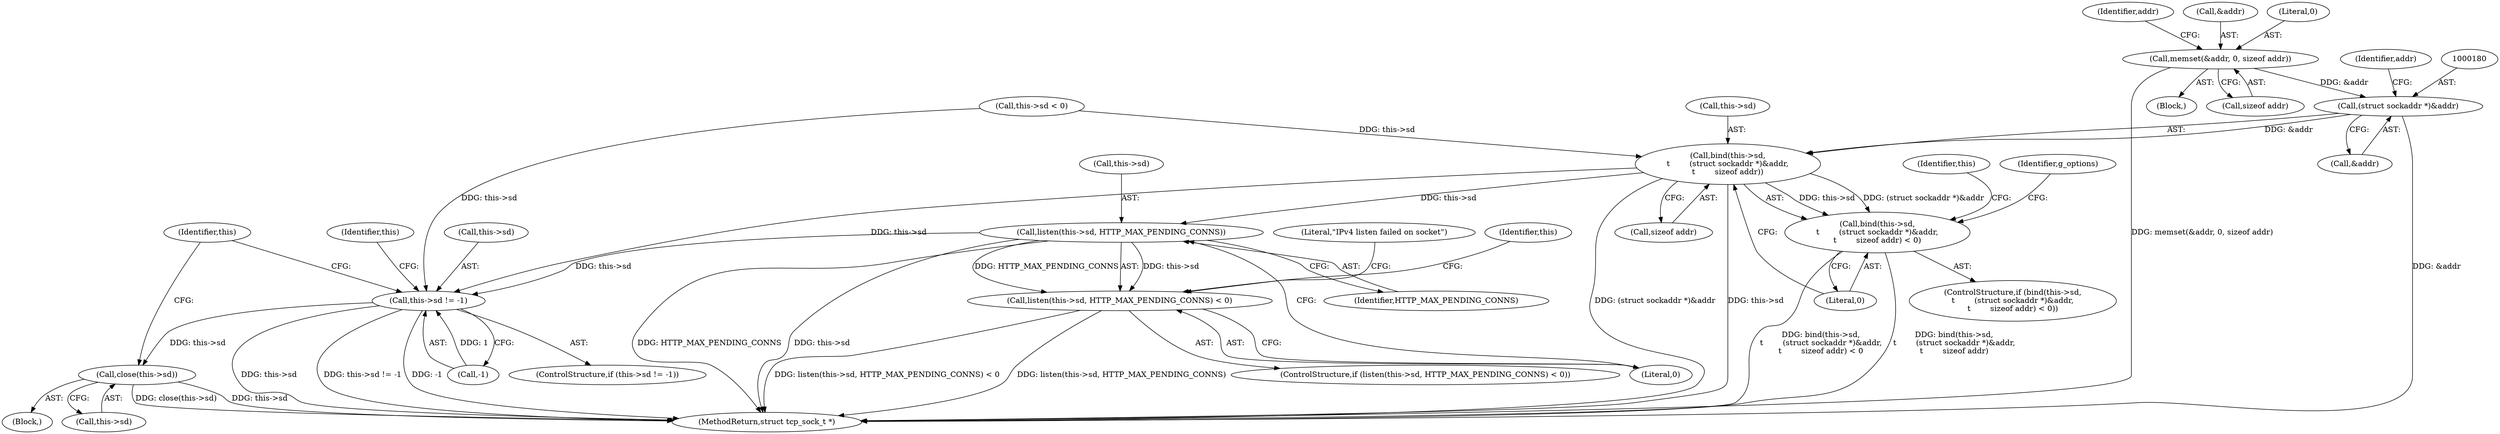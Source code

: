 digraph "0_ippusbxd_46844402bca7a38fc224483ba6f0a93c4613203f_1@API" {
"1000148" [label="(Call,memset(&addr, 0, sizeof addr))"];
"1000179" [label="(Call,(struct sockaddr *)&addr)"];
"1000175" [label="(Call,bind(this->sd,\n\t        (struct sockaddr *)&addr,\n\t        sizeof addr))"];
"1000174" [label="(Call,bind(this->sd,\n\t        (struct sockaddr *)&addr,\n\t        sizeof addr) < 0)"];
"1000198" [label="(Call,listen(this->sd, HTTP_MAX_PENDING_CONNS))"];
"1000197" [label="(Call,listen(this->sd, HTTP_MAX_PENDING_CONNS) < 0)"];
"1000217" [label="(Call,this->sd != -1)"];
"1000224" [label="(Call,close(this->sd))"];
"1000218" [label="(Call,this->sd)"];
"1000232" [label="(MethodReturn,struct tcp_sock_t *)"];
"1000175" [label="(Call,bind(this->sd,\n\t        (struct sockaddr *)&addr,\n\t        sizeof addr))"];
"1000226" [label="(Identifier,this)"];
"1000181" [label="(Call,&addr)"];
"1000217" [label="(Call,this->sd != -1)"];
"1000224" [label="(Call,close(this->sd))"];
"1000138" [label="(Call,this->sd < 0)"];
"1000203" [label="(Literal,0)"];
"1000196" [label="(ControlStructure,if (listen(this->sd, HTTP_MAX_PENDING_CONNS) < 0))"];
"1000156" [label="(Identifier,addr)"];
"1000202" [label="(Identifier,HTTP_MAX_PENDING_CONNS)"];
"1000173" [label="(ControlStructure,if (bind(this->sd,\n\t        (struct sockaddr *)&addr,\n\t        sizeof addr) < 0))"];
"1000149" [label="(Call,&addr)"];
"1000198" [label="(Call,listen(this->sd, HTTP_MAX_PENDING_CONNS))"];
"1000206" [label="(Literal,\"IPv4 listen failed on socket\")"];
"1000209" [label="(Identifier,this)"];
"1000200" [label="(Identifier,this)"];
"1000225" [label="(Call,this->sd)"];
"1000190" [label="(Identifier,g_options)"];
"1000148" [label="(Call,memset(&addr, 0, sizeof addr))"];
"1000176" [label="(Call,this->sd)"];
"1000152" [label="(Call,sizeof addr)"];
"1000174" [label="(Call,bind(this->sd,\n\t        (struct sockaddr *)&addr,\n\t        sizeof addr) < 0)"];
"1000223" [label="(Block,)"];
"1000197" [label="(Call,listen(this->sd, HTTP_MAX_PENDING_CONNS) < 0)"];
"1000151" [label="(Literal,0)"];
"1000221" [label="(Call,-1)"];
"1000199" [label="(Call,this->sd)"];
"1000229" [label="(Identifier,this)"];
"1000106" [label="(Block,)"];
"1000179" [label="(Call,(struct sockaddr *)&addr)"];
"1000185" [label="(Literal,0)"];
"1000183" [label="(Call,sizeof addr)"];
"1000184" [label="(Identifier,addr)"];
"1000216" [label="(ControlStructure,if (this->sd != -1))"];
"1000148" -> "1000106"  [label="AST: "];
"1000148" -> "1000152"  [label="CFG: "];
"1000149" -> "1000148"  [label="AST: "];
"1000151" -> "1000148"  [label="AST: "];
"1000152" -> "1000148"  [label="AST: "];
"1000156" -> "1000148"  [label="CFG: "];
"1000148" -> "1000232"  [label="DDG: memset(&addr, 0, sizeof addr)"];
"1000148" -> "1000179"  [label="DDG: &addr"];
"1000179" -> "1000175"  [label="AST: "];
"1000179" -> "1000181"  [label="CFG: "];
"1000180" -> "1000179"  [label="AST: "];
"1000181" -> "1000179"  [label="AST: "];
"1000184" -> "1000179"  [label="CFG: "];
"1000179" -> "1000232"  [label="DDG: &addr"];
"1000179" -> "1000175"  [label="DDG: &addr"];
"1000175" -> "1000174"  [label="AST: "];
"1000175" -> "1000183"  [label="CFG: "];
"1000176" -> "1000175"  [label="AST: "];
"1000183" -> "1000175"  [label="AST: "];
"1000185" -> "1000175"  [label="CFG: "];
"1000175" -> "1000232"  [label="DDG: (struct sockaddr *)&addr"];
"1000175" -> "1000232"  [label="DDG: this->sd"];
"1000175" -> "1000174"  [label="DDG: this->sd"];
"1000175" -> "1000174"  [label="DDG: (struct sockaddr *)&addr"];
"1000138" -> "1000175"  [label="DDG: this->sd"];
"1000175" -> "1000198"  [label="DDG: this->sd"];
"1000175" -> "1000217"  [label="DDG: this->sd"];
"1000174" -> "1000173"  [label="AST: "];
"1000174" -> "1000185"  [label="CFG: "];
"1000185" -> "1000174"  [label="AST: "];
"1000190" -> "1000174"  [label="CFG: "];
"1000200" -> "1000174"  [label="CFG: "];
"1000174" -> "1000232"  [label="DDG: bind(this->sd,\n\t        (struct sockaddr *)&addr,\n\t        sizeof addr) < 0"];
"1000174" -> "1000232"  [label="DDG: bind(this->sd,\n\t        (struct sockaddr *)&addr,\n\t        sizeof addr)"];
"1000198" -> "1000197"  [label="AST: "];
"1000198" -> "1000202"  [label="CFG: "];
"1000199" -> "1000198"  [label="AST: "];
"1000202" -> "1000198"  [label="AST: "];
"1000203" -> "1000198"  [label="CFG: "];
"1000198" -> "1000232"  [label="DDG: this->sd"];
"1000198" -> "1000232"  [label="DDG: HTTP_MAX_PENDING_CONNS"];
"1000198" -> "1000197"  [label="DDG: this->sd"];
"1000198" -> "1000197"  [label="DDG: HTTP_MAX_PENDING_CONNS"];
"1000198" -> "1000217"  [label="DDG: this->sd"];
"1000197" -> "1000196"  [label="AST: "];
"1000197" -> "1000203"  [label="CFG: "];
"1000203" -> "1000197"  [label="AST: "];
"1000206" -> "1000197"  [label="CFG: "];
"1000209" -> "1000197"  [label="CFG: "];
"1000197" -> "1000232"  [label="DDG: listen(this->sd, HTTP_MAX_PENDING_CONNS) < 0"];
"1000197" -> "1000232"  [label="DDG: listen(this->sd, HTTP_MAX_PENDING_CONNS)"];
"1000217" -> "1000216"  [label="AST: "];
"1000217" -> "1000221"  [label="CFG: "];
"1000218" -> "1000217"  [label="AST: "];
"1000221" -> "1000217"  [label="AST: "];
"1000226" -> "1000217"  [label="CFG: "];
"1000229" -> "1000217"  [label="CFG: "];
"1000217" -> "1000232"  [label="DDG: -1"];
"1000217" -> "1000232"  [label="DDG: this->sd"];
"1000217" -> "1000232"  [label="DDG: this->sd != -1"];
"1000138" -> "1000217"  [label="DDG: this->sd"];
"1000221" -> "1000217"  [label="DDG: 1"];
"1000217" -> "1000224"  [label="DDG: this->sd"];
"1000224" -> "1000223"  [label="AST: "];
"1000224" -> "1000225"  [label="CFG: "];
"1000225" -> "1000224"  [label="AST: "];
"1000229" -> "1000224"  [label="CFG: "];
"1000224" -> "1000232"  [label="DDG: this->sd"];
"1000224" -> "1000232"  [label="DDG: close(this->sd)"];
}
